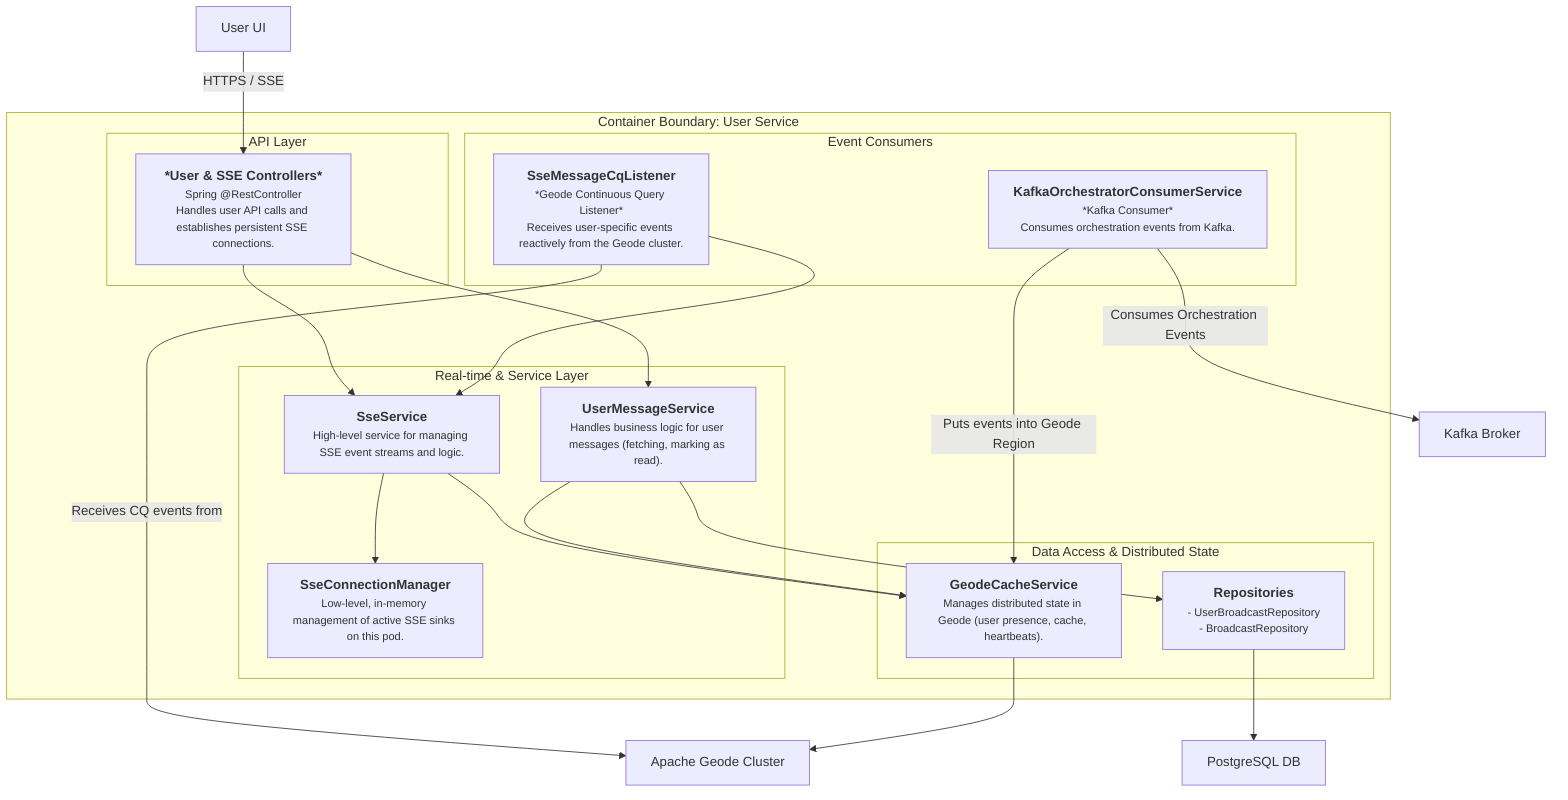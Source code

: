 graph TD
    subgraph "Container Boundary: User Service"
        direction LR

        subgraph "API Layer"
            UserControllers["<div style='font-weight:bold'>*User & SSE Controllers*</div><div style='font-size: smaller;'>Spring @RestController</div><div style='font-size: smaller;'>Handles user API calls and establishes persistent SSE connections.</div>"]
        end

        subgraph "Real-time & Service Layer"
            SseService["<div style='font-weight:bold'>SseService</div><div style='font-size: smaller;'>High-level service for managing SSE event streams and logic.</div>"]
            SseManager["<div style='font-weight:bold'>SseConnectionManager</div><div style='font-size: smaller;'>Low-level, in-memory management of active SSE sinks on this pod.</div>"]
            UserMessageService["<div style='font-weight:bold'>UserMessageService</div><div style='font-size: smaller;'>Handles business logic for user messages (fetching, marking as read).</div>"]
        end
        
        subgraph "Event Consumers"
            Orchestrator["<div style='font-weight:bold'>KafkaOrchestratorConsumerService</div><div style='font-size: smaller;'>*Kafka Consumer*<br/>Consumes orchestration events from Kafka.</div>"]
            CqListener["<div style='font-weight:bold'>SseMessageCqListener</div><div style='font-size: smaller;'>*Geode Continuous Query Listener*<br/>Receives user-specific events reactively from the Geode cluster.</div>"]
        end

        subgraph "Data Access & Distributed State"
            Repositories["<div style='font-weight:bold'>Repositories</div><div style='font-size: smaller;'>- UserBroadcastRepository<br/>- BroadcastRepository</div>"]
            GeodeManager["<div style='font-weight:bold'>GeodeCacheService</div><div style='font-size: smaller;'>Manages distributed state in Geode (user presence, cache, heartbeats).</div>"]
        end
    end

    %% External Systems
    UserUI[User UI]
    Kafka[Kafka Broker]
    Postgres[PostgreSQL DB]
    Geode[Apache Geode Cluster]
    
    %% Relationships
    UserUI -- "HTTPS / SSE" --> UserControllers
    UserControllers --> SseService
    UserControllers --> UserMessageService
    
    SseService --> SseManager
    SseService --> GeodeManager
    UserMessageService --> Repositories
    UserMessageService --> GeodeManager

    Orchestrator -- "Consumes Orchestration Events" --> Kafka
    Orchestrator -- "Puts events into Geode Region" --> GeodeManager
    
    CqListener -- "Receives CQ events from" --> Geode
    CqListener --> SseService
    
    Repositories --> Postgres
    GeodeManager --> Geode